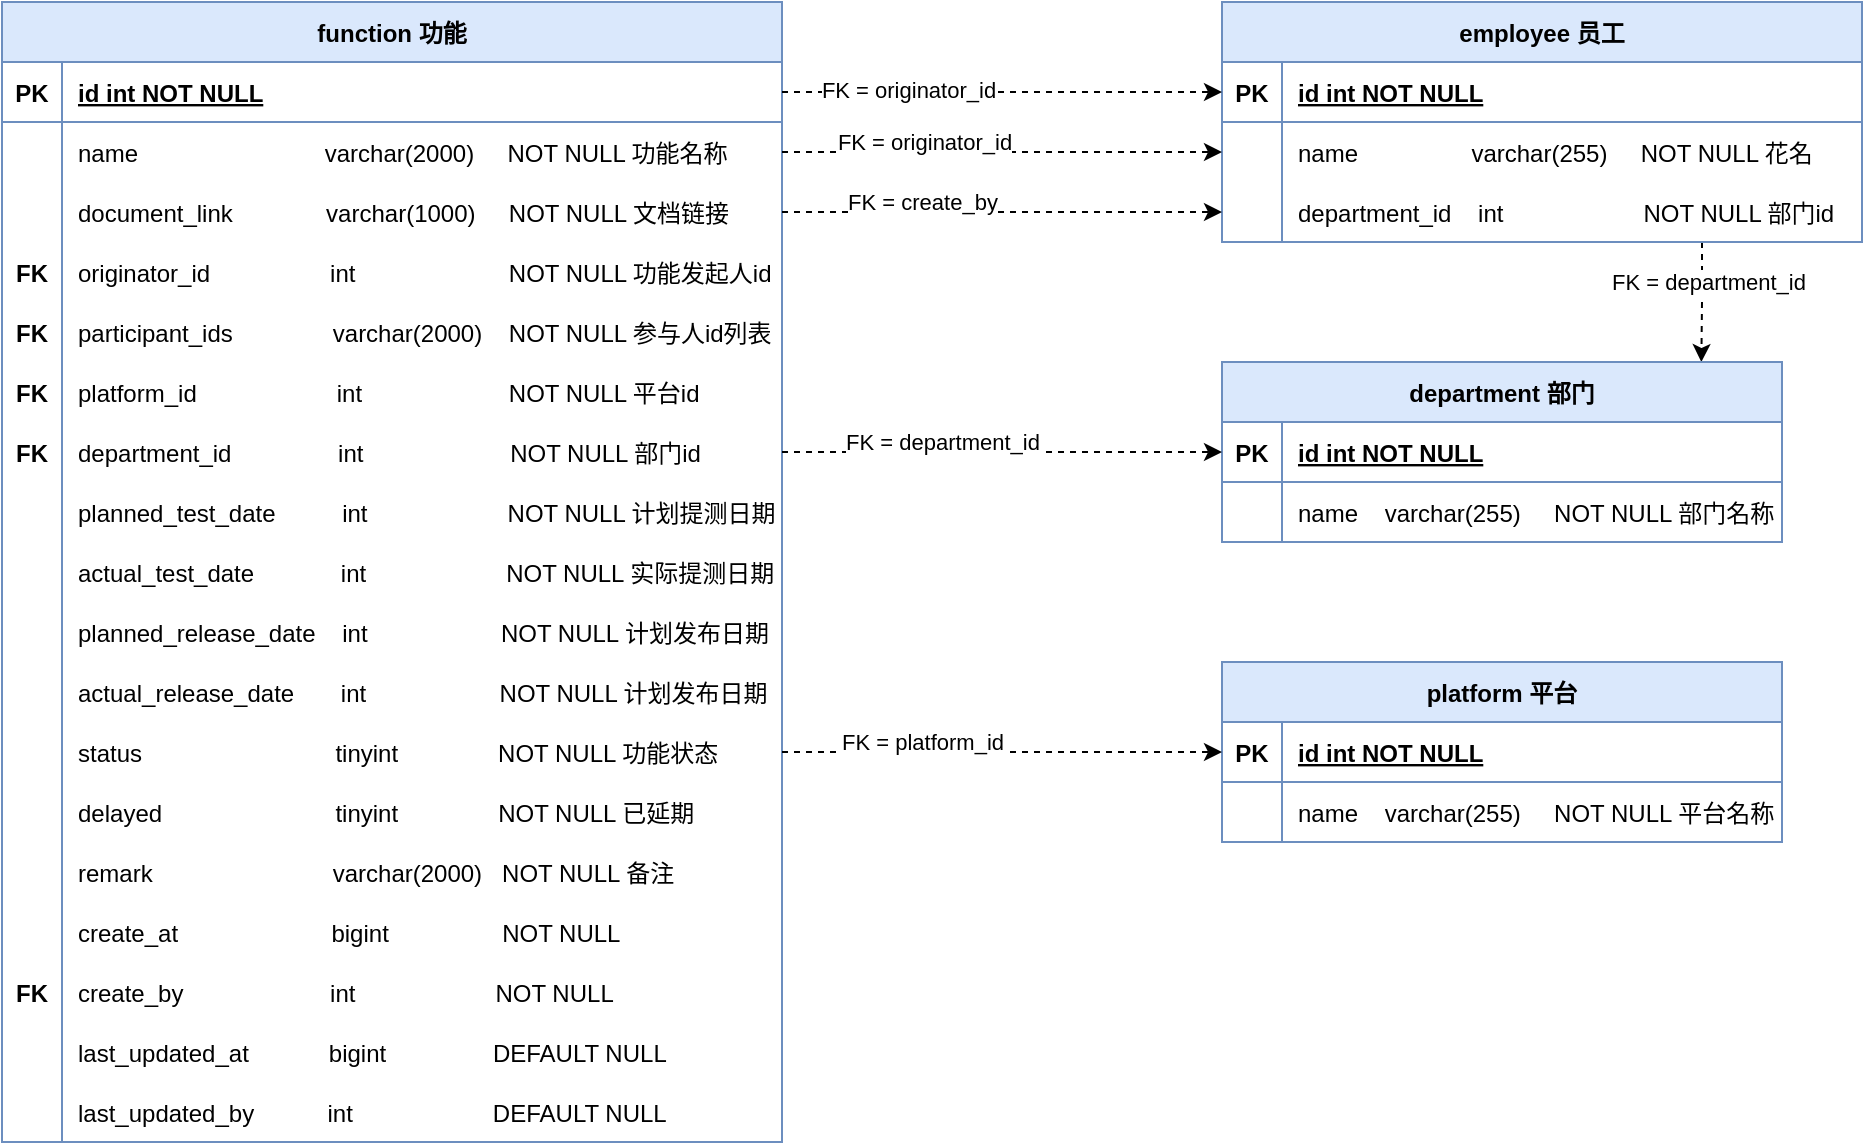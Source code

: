 <mxfile version="20.8.16" type="device"><diagram name="v1" id="4rOTHQyGrDfXc3cgDkhK"><mxGraphModel dx="1717" dy="1044" grid="1" gridSize="10" guides="1" tooltips="1" connect="1" arrows="1" fold="1" page="1" pageScale="1" pageWidth="2920" pageHeight="2900" math="0" shadow="0"><root><mxCell id="0"/><mxCell id="1" parent="0"/><mxCell id="JU8k0SOyY8SCE_aWe419-1" value="function 功能" style="shape=table;startSize=30;container=1;collapsible=1;childLayout=tableLayout;fixedRows=1;rowLines=0;fontStyle=1;align=center;resizeLast=1;fillColor=#dae8fc;strokeColor=#6c8ebf;" vertex="1" parent="1"><mxGeometry x="470" y="310" width="390" height="570" as="geometry"/></mxCell><mxCell id="JU8k0SOyY8SCE_aWe419-2" value="" style="shape=tableRow;horizontal=0;startSize=0;swimlaneHead=0;swimlaneBody=0;fillColor=none;collapsible=0;dropTarget=0;points=[[0,0.5],[1,0.5]];portConstraint=eastwest;strokeColor=inherit;top=0;left=0;right=0;bottom=1;" vertex="1" parent="JU8k0SOyY8SCE_aWe419-1"><mxGeometry y="30" width="390" height="30" as="geometry"/></mxCell><mxCell id="JU8k0SOyY8SCE_aWe419-3" value="PK" style="shape=partialRectangle;overflow=hidden;connectable=0;fillColor=none;strokeColor=inherit;top=0;left=0;bottom=0;right=0;fontStyle=1;" vertex="1" parent="JU8k0SOyY8SCE_aWe419-2"><mxGeometry width="30" height="30" as="geometry"><mxRectangle width="30" height="30" as="alternateBounds"/></mxGeometry></mxCell><mxCell id="JU8k0SOyY8SCE_aWe419-4" value="id int NOT NULL" style="shape=partialRectangle;overflow=hidden;connectable=0;fillColor=none;align=left;strokeColor=inherit;top=0;left=0;bottom=0;right=0;spacingLeft=6;fontStyle=5;" vertex="1" parent="JU8k0SOyY8SCE_aWe419-2"><mxGeometry x="30" width="360" height="30" as="geometry"><mxRectangle width="360" height="30" as="alternateBounds"/></mxGeometry></mxCell><mxCell id="JU8k0SOyY8SCE_aWe419-5" value="" style="shape=tableRow;horizontal=0;startSize=0;swimlaneHead=0;swimlaneBody=0;fillColor=none;collapsible=0;dropTarget=0;points=[[0,0.5],[1,0.5]];portConstraint=eastwest;strokeColor=inherit;top=0;left=0;right=0;bottom=0;" vertex="1" parent="JU8k0SOyY8SCE_aWe419-1"><mxGeometry y="60" width="390" height="30" as="geometry"/></mxCell><mxCell id="JU8k0SOyY8SCE_aWe419-6" value="" style="shape=partialRectangle;overflow=hidden;connectable=0;fillColor=none;strokeColor=inherit;top=0;left=0;bottom=0;right=0;" vertex="1" parent="JU8k0SOyY8SCE_aWe419-5"><mxGeometry width="30" height="30" as="geometry"><mxRectangle width="30" height="30" as="alternateBounds"/></mxGeometry></mxCell><mxCell id="JU8k0SOyY8SCE_aWe419-7" value="name                            varchar(2000)     NOT NULL 功能名称" style="shape=partialRectangle;overflow=hidden;connectable=0;fillColor=none;align=left;strokeColor=inherit;top=0;left=0;bottom=0;right=0;spacingLeft=6;" vertex="1" parent="JU8k0SOyY8SCE_aWe419-5"><mxGeometry x="30" width="360" height="30" as="geometry"><mxRectangle width="360" height="30" as="alternateBounds"/></mxGeometry></mxCell><mxCell id="JU8k0SOyY8SCE_aWe419-8" value="" style="shape=tableRow;horizontal=0;startSize=0;swimlaneHead=0;swimlaneBody=0;fillColor=none;collapsible=0;dropTarget=0;points=[[0,0.5],[1,0.5]];portConstraint=eastwest;strokeColor=inherit;top=0;left=0;right=0;bottom=0;" vertex="1" parent="JU8k0SOyY8SCE_aWe419-1"><mxGeometry y="90" width="390" height="30" as="geometry"/></mxCell><mxCell id="JU8k0SOyY8SCE_aWe419-9" value="" style="shape=partialRectangle;overflow=hidden;connectable=0;fillColor=none;strokeColor=inherit;top=0;left=0;bottom=0;right=0;" vertex="1" parent="JU8k0SOyY8SCE_aWe419-8"><mxGeometry width="30" height="30" as="geometry"><mxRectangle width="30" height="30" as="alternateBounds"/></mxGeometry></mxCell><mxCell id="JU8k0SOyY8SCE_aWe419-10" value="document_link              varchar(1000)     NOT NULL 文档链接" style="shape=partialRectangle;overflow=hidden;connectable=0;fillColor=none;align=left;strokeColor=inherit;top=0;left=0;bottom=0;right=0;spacingLeft=6;" vertex="1" parent="JU8k0SOyY8SCE_aWe419-8"><mxGeometry x="30" width="360" height="30" as="geometry"><mxRectangle width="360" height="30" as="alternateBounds"/></mxGeometry></mxCell><mxCell id="JU8k0SOyY8SCE_aWe419-11" value="" style="shape=tableRow;horizontal=0;startSize=0;swimlaneHead=0;swimlaneBody=0;fillColor=none;collapsible=0;dropTarget=0;points=[[0,0.5],[1,0.5]];portConstraint=eastwest;strokeColor=inherit;top=0;left=0;right=0;bottom=0;" vertex="1" parent="JU8k0SOyY8SCE_aWe419-1"><mxGeometry y="120" width="390" height="30" as="geometry"/></mxCell><mxCell id="JU8k0SOyY8SCE_aWe419-12" value="FK" style="shape=partialRectangle;overflow=hidden;connectable=0;fillColor=none;strokeColor=inherit;top=0;left=0;bottom=0;right=0;fontStyle=1" vertex="1" parent="JU8k0SOyY8SCE_aWe419-11"><mxGeometry width="30" height="30" as="geometry"><mxRectangle width="30" height="30" as="alternateBounds"/></mxGeometry></mxCell><mxCell id="JU8k0SOyY8SCE_aWe419-13" value="originator_id                  int                       NOT NULL 功能发起人id" style="shape=partialRectangle;overflow=hidden;connectable=0;fillColor=none;align=left;strokeColor=inherit;top=0;left=0;bottom=0;right=0;spacingLeft=6;" vertex="1" parent="JU8k0SOyY8SCE_aWe419-11"><mxGeometry x="30" width="360" height="30" as="geometry"><mxRectangle width="360" height="30" as="alternateBounds"/></mxGeometry></mxCell><mxCell id="JU8k0SOyY8SCE_aWe419-14" value="" style="shape=tableRow;horizontal=0;startSize=0;swimlaneHead=0;swimlaneBody=0;fillColor=none;collapsible=0;dropTarget=0;points=[[0,0.5],[1,0.5]];portConstraint=eastwest;strokeColor=inherit;top=0;left=0;right=0;bottom=0;" vertex="1" parent="JU8k0SOyY8SCE_aWe419-1"><mxGeometry y="150" width="390" height="30" as="geometry"/></mxCell><mxCell id="JU8k0SOyY8SCE_aWe419-15" value="FK" style="shape=partialRectangle;overflow=hidden;connectable=0;fillColor=none;strokeColor=inherit;top=0;left=0;bottom=0;right=0;fontStyle=1" vertex="1" parent="JU8k0SOyY8SCE_aWe419-14"><mxGeometry width="30" height="30" as="geometry"><mxRectangle width="30" height="30" as="alternateBounds"/></mxGeometry></mxCell><mxCell id="JU8k0SOyY8SCE_aWe419-16" value="participant_ids               varchar(2000)    NOT NULL 参与人id列表" style="shape=partialRectangle;overflow=hidden;connectable=0;fillColor=none;align=left;strokeColor=inherit;top=0;left=0;bottom=0;right=0;spacingLeft=6;" vertex="1" parent="JU8k0SOyY8SCE_aWe419-14"><mxGeometry x="30" width="360" height="30" as="geometry"><mxRectangle width="360" height="30" as="alternateBounds"/></mxGeometry></mxCell><mxCell id="JU8k0SOyY8SCE_aWe419-17" value="" style="shape=tableRow;horizontal=0;startSize=0;swimlaneHead=0;swimlaneBody=0;fillColor=none;collapsible=0;dropTarget=0;points=[[0,0.5],[1,0.5]];portConstraint=eastwest;strokeColor=inherit;top=0;left=0;right=0;bottom=0;" vertex="1" parent="JU8k0SOyY8SCE_aWe419-1"><mxGeometry y="180" width="390" height="30" as="geometry"/></mxCell><mxCell id="JU8k0SOyY8SCE_aWe419-18" value="FK" style="shape=partialRectangle;overflow=hidden;connectable=0;fillColor=none;strokeColor=inherit;top=0;left=0;bottom=0;right=0;fontStyle=1" vertex="1" parent="JU8k0SOyY8SCE_aWe419-17"><mxGeometry width="30" height="30" as="geometry"><mxRectangle width="30" height="30" as="alternateBounds"/></mxGeometry></mxCell><mxCell id="JU8k0SOyY8SCE_aWe419-19" value="platform_id                     int                      NOT NULL 平台id" style="shape=partialRectangle;overflow=hidden;connectable=0;fillColor=none;align=left;strokeColor=inherit;top=0;left=0;bottom=0;right=0;spacingLeft=6;" vertex="1" parent="JU8k0SOyY8SCE_aWe419-17"><mxGeometry x="30" width="360" height="30" as="geometry"><mxRectangle width="360" height="30" as="alternateBounds"/></mxGeometry></mxCell><mxCell id="JU8k0SOyY8SCE_aWe419-119" value="" style="shape=tableRow;horizontal=0;startSize=0;swimlaneHead=0;swimlaneBody=0;fillColor=none;collapsible=0;dropTarget=0;points=[[0,0.5],[1,0.5]];portConstraint=eastwest;strokeColor=inherit;top=0;left=0;right=0;bottom=0;" vertex="1" parent="JU8k0SOyY8SCE_aWe419-1"><mxGeometry y="210" width="390" height="30" as="geometry"/></mxCell><mxCell id="JU8k0SOyY8SCE_aWe419-120" value="FK" style="shape=partialRectangle;overflow=hidden;connectable=0;fillColor=none;strokeColor=inherit;top=0;left=0;bottom=0;right=0;fontStyle=1" vertex="1" parent="JU8k0SOyY8SCE_aWe419-119"><mxGeometry width="30" height="30" as="geometry"><mxRectangle width="30" height="30" as="alternateBounds"/></mxGeometry></mxCell><mxCell id="JU8k0SOyY8SCE_aWe419-121" value="department_id                int                      NOT NULL 部门id" style="shape=partialRectangle;overflow=hidden;connectable=0;fillColor=none;align=left;strokeColor=inherit;top=0;left=0;bottom=0;right=0;spacingLeft=6;" vertex="1" parent="JU8k0SOyY8SCE_aWe419-119"><mxGeometry x="30" width="360" height="30" as="geometry"><mxRectangle width="360" height="30" as="alternateBounds"/></mxGeometry></mxCell><mxCell id="JU8k0SOyY8SCE_aWe419-20" value="" style="shape=tableRow;horizontal=0;startSize=0;swimlaneHead=0;swimlaneBody=0;fillColor=none;collapsible=0;dropTarget=0;points=[[0,0.5],[1,0.5]];portConstraint=eastwest;strokeColor=inherit;top=0;left=0;right=0;bottom=0;" vertex="1" parent="JU8k0SOyY8SCE_aWe419-1"><mxGeometry y="240" width="390" height="30" as="geometry"/></mxCell><mxCell id="JU8k0SOyY8SCE_aWe419-21" value="" style="shape=partialRectangle;overflow=hidden;connectable=0;fillColor=none;strokeColor=inherit;top=0;left=0;bottom=0;right=0;" vertex="1" parent="JU8k0SOyY8SCE_aWe419-20"><mxGeometry width="30" height="30" as="geometry"><mxRectangle width="30" height="30" as="alternateBounds"/></mxGeometry></mxCell><mxCell id="JU8k0SOyY8SCE_aWe419-22" value="planned_test_date          int                     NOT NULL 计划提测日期" style="shape=partialRectangle;overflow=hidden;connectable=0;fillColor=none;align=left;strokeColor=inherit;top=0;left=0;bottom=0;right=0;spacingLeft=6;" vertex="1" parent="JU8k0SOyY8SCE_aWe419-20"><mxGeometry x="30" width="360" height="30" as="geometry"><mxRectangle width="360" height="30" as="alternateBounds"/></mxGeometry></mxCell><mxCell id="JU8k0SOyY8SCE_aWe419-23" value="" style="shape=tableRow;horizontal=0;startSize=0;swimlaneHead=0;swimlaneBody=0;fillColor=none;collapsible=0;dropTarget=0;points=[[0,0.5],[1,0.5]];portConstraint=eastwest;strokeColor=inherit;top=0;left=0;right=0;bottom=0;" vertex="1" parent="JU8k0SOyY8SCE_aWe419-1"><mxGeometry y="270" width="390" height="30" as="geometry"/></mxCell><mxCell id="JU8k0SOyY8SCE_aWe419-24" value="" style="shape=partialRectangle;overflow=hidden;connectable=0;fillColor=none;strokeColor=inherit;top=0;left=0;bottom=0;right=0;" vertex="1" parent="JU8k0SOyY8SCE_aWe419-23"><mxGeometry width="30" height="30" as="geometry"><mxRectangle width="30" height="30" as="alternateBounds"/></mxGeometry></mxCell><mxCell id="JU8k0SOyY8SCE_aWe419-25" value="actual_test_date             int                     NOT NULL 实际提测日期" style="shape=partialRectangle;overflow=hidden;connectable=0;fillColor=none;align=left;strokeColor=inherit;top=0;left=0;bottom=0;right=0;spacingLeft=6;" vertex="1" parent="JU8k0SOyY8SCE_aWe419-23"><mxGeometry x="30" width="360" height="30" as="geometry"><mxRectangle width="360" height="30" as="alternateBounds"/></mxGeometry></mxCell><mxCell id="JU8k0SOyY8SCE_aWe419-26" value="" style="shape=tableRow;horizontal=0;startSize=0;swimlaneHead=0;swimlaneBody=0;fillColor=none;collapsible=0;dropTarget=0;points=[[0,0.5],[1,0.5]];portConstraint=eastwest;strokeColor=inherit;top=0;left=0;right=0;bottom=0;" vertex="1" parent="JU8k0SOyY8SCE_aWe419-1"><mxGeometry y="300" width="390" height="30" as="geometry"/></mxCell><mxCell id="JU8k0SOyY8SCE_aWe419-27" value="" style="shape=partialRectangle;overflow=hidden;connectable=0;fillColor=none;strokeColor=inherit;top=0;left=0;bottom=0;right=0;" vertex="1" parent="JU8k0SOyY8SCE_aWe419-26"><mxGeometry width="30" height="30" as="geometry"><mxRectangle width="30" height="30" as="alternateBounds"/></mxGeometry></mxCell><mxCell id="JU8k0SOyY8SCE_aWe419-28" value="planned_release_date    int                    NOT NULL 计划发布日期" style="shape=partialRectangle;overflow=hidden;connectable=0;fillColor=none;align=left;strokeColor=inherit;top=0;left=0;bottom=0;right=0;spacingLeft=6;" vertex="1" parent="JU8k0SOyY8SCE_aWe419-26"><mxGeometry x="30" width="360" height="30" as="geometry"><mxRectangle width="360" height="30" as="alternateBounds"/></mxGeometry></mxCell><mxCell id="JU8k0SOyY8SCE_aWe419-29" value="" style="shape=tableRow;horizontal=0;startSize=0;swimlaneHead=0;swimlaneBody=0;fillColor=none;collapsible=0;dropTarget=0;points=[[0,0.5],[1,0.5]];portConstraint=eastwest;strokeColor=inherit;top=0;left=0;right=0;bottom=0;" vertex="1" parent="JU8k0SOyY8SCE_aWe419-1"><mxGeometry y="330" width="390" height="30" as="geometry"/></mxCell><mxCell id="JU8k0SOyY8SCE_aWe419-30" value="" style="shape=partialRectangle;overflow=hidden;connectable=0;fillColor=none;strokeColor=inherit;top=0;left=0;bottom=0;right=0;" vertex="1" parent="JU8k0SOyY8SCE_aWe419-29"><mxGeometry width="30" height="30" as="geometry"><mxRectangle width="30" height="30" as="alternateBounds"/></mxGeometry></mxCell><mxCell id="JU8k0SOyY8SCE_aWe419-31" value="actual_release_date       int                    NOT NULL 计划发布日期" style="shape=partialRectangle;overflow=hidden;connectable=0;fillColor=none;align=left;strokeColor=inherit;top=0;left=0;bottom=0;right=0;spacingLeft=6;" vertex="1" parent="JU8k0SOyY8SCE_aWe419-29"><mxGeometry x="30" width="360" height="30" as="geometry"><mxRectangle width="360" height="30" as="alternateBounds"/></mxGeometry></mxCell><mxCell id="JU8k0SOyY8SCE_aWe419-32" value="" style="shape=tableRow;horizontal=0;startSize=0;swimlaneHead=0;swimlaneBody=0;fillColor=none;collapsible=0;dropTarget=0;points=[[0,0.5],[1,0.5]];portConstraint=eastwest;strokeColor=inherit;top=0;left=0;right=0;bottom=0;" vertex="1" parent="JU8k0SOyY8SCE_aWe419-1"><mxGeometry y="360" width="390" height="30" as="geometry"/></mxCell><mxCell id="JU8k0SOyY8SCE_aWe419-33" value="" style="shape=partialRectangle;overflow=hidden;connectable=0;fillColor=none;strokeColor=inherit;top=0;left=0;bottom=0;right=0;" vertex="1" parent="JU8k0SOyY8SCE_aWe419-32"><mxGeometry width="30" height="30" as="geometry"><mxRectangle width="30" height="30" as="alternateBounds"/></mxGeometry></mxCell><mxCell id="JU8k0SOyY8SCE_aWe419-34" value="status                             tinyint               NOT NULL 功能状态" style="shape=partialRectangle;overflow=hidden;connectable=0;fillColor=none;align=left;strokeColor=inherit;top=0;left=0;bottom=0;right=0;spacingLeft=6;" vertex="1" parent="JU8k0SOyY8SCE_aWe419-32"><mxGeometry x="30" width="360" height="30" as="geometry"><mxRectangle width="360" height="30" as="alternateBounds"/></mxGeometry></mxCell><mxCell id="JU8k0SOyY8SCE_aWe419-35" value="" style="shape=tableRow;horizontal=0;startSize=0;swimlaneHead=0;swimlaneBody=0;fillColor=none;collapsible=0;dropTarget=0;points=[[0,0.5],[1,0.5]];portConstraint=eastwest;strokeColor=inherit;top=0;left=0;right=0;bottom=0;" vertex="1" parent="JU8k0SOyY8SCE_aWe419-1"><mxGeometry y="390" width="390" height="30" as="geometry"/></mxCell><mxCell id="JU8k0SOyY8SCE_aWe419-36" value="" style="shape=partialRectangle;overflow=hidden;connectable=0;fillColor=none;strokeColor=inherit;top=0;left=0;bottom=0;right=0;" vertex="1" parent="JU8k0SOyY8SCE_aWe419-35"><mxGeometry width="30" height="30" as="geometry"><mxRectangle width="30" height="30" as="alternateBounds"/></mxGeometry></mxCell><mxCell id="JU8k0SOyY8SCE_aWe419-37" value="delayed                          tinyint               NOT NULL 已延期" style="shape=partialRectangle;overflow=hidden;connectable=0;fillColor=none;align=left;strokeColor=inherit;top=0;left=0;bottom=0;right=0;spacingLeft=6;" vertex="1" parent="JU8k0SOyY8SCE_aWe419-35"><mxGeometry x="30" width="360" height="30" as="geometry"><mxRectangle width="360" height="30" as="alternateBounds"/></mxGeometry></mxCell><mxCell id="JU8k0SOyY8SCE_aWe419-38" value="" style="shape=tableRow;horizontal=0;startSize=0;swimlaneHead=0;swimlaneBody=0;fillColor=none;collapsible=0;dropTarget=0;points=[[0,0.5],[1,0.5]];portConstraint=eastwest;strokeColor=inherit;top=0;left=0;right=0;bottom=0;" vertex="1" parent="JU8k0SOyY8SCE_aWe419-1"><mxGeometry y="420" width="390" height="30" as="geometry"/></mxCell><mxCell id="JU8k0SOyY8SCE_aWe419-39" value="" style="shape=partialRectangle;overflow=hidden;connectable=0;fillColor=none;strokeColor=inherit;top=0;left=0;bottom=0;right=0;" vertex="1" parent="JU8k0SOyY8SCE_aWe419-38"><mxGeometry width="30" height="30" as="geometry"><mxRectangle width="30" height="30" as="alternateBounds"/></mxGeometry></mxCell><mxCell id="JU8k0SOyY8SCE_aWe419-40" value="remark                           varchar(2000)   NOT NULL 备注" style="shape=partialRectangle;overflow=hidden;connectable=0;fillColor=none;align=left;strokeColor=inherit;top=0;left=0;bottom=0;right=0;spacingLeft=6;" vertex="1" parent="JU8k0SOyY8SCE_aWe419-38"><mxGeometry x="30" width="360" height="30" as="geometry"><mxRectangle width="360" height="30" as="alternateBounds"/></mxGeometry></mxCell><mxCell id="JU8k0SOyY8SCE_aWe419-41" value="" style="shape=tableRow;horizontal=0;startSize=0;swimlaneHead=0;swimlaneBody=0;fillColor=none;collapsible=0;dropTarget=0;points=[[0,0.5],[1,0.5]];portConstraint=eastwest;strokeColor=inherit;top=0;left=0;right=0;bottom=0;" vertex="1" parent="JU8k0SOyY8SCE_aWe419-1"><mxGeometry y="450" width="390" height="30" as="geometry"/></mxCell><mxCell id="JU8k0SOyY8SCE_aWe419-42" value="" style="shape=partialRectangle;overflow=hidden;connectable=0;fillColor=none;strokeColor=inherit;top=0;left=0;bottom=0;right=0;" vertex="1" parent="JU8k0SOyY8SCE_aWe419-41"><mxGeometry width="30" height="30" as="geometry"><mxRectangle width="30" height="30" as="alternateBounds"/></mxGeometry></mxCell><mxCell id="JU8k0SOyY8SCE_aWe419-43" value="create_at                       bigint                 NOT NULL" style="shape=partialRectangle;overflow=hidden;connectable=0;fillColor=none;align=left;strokeColor=inherit;top=0;left=0;bottom=0;right=0;spacingLeft=6;" vertex="1" parent="JU8k0SOyY8SCE_aWe419-41"><mxGeometry x="30" width="360" height="30" as="geometry"><mxRectangle width="360" height="30" as="alternateBounds"/></mxGeometry></mxCell><mxCell id="JU8k0SOyY8SCE_aWe419-44" value="" style="shape=tableRow;horizontal=0;startSize=0;swimlaneHead=0;swimlaneBody=0;fillColor=none;collapsible=0;dropTarget=0;points=[[0,0.5],[1,0.5]];portConstraint=eastwest;strokeColor=inherit;top=0;left=0;right=0;bottom=0;" vertex="1" parent="JU8k0SOyY8SCE_aWe419-1"><mxGeometry y="480" width="390" height="30" as="geometry"/></mxCell><mxCell id="JU8k0SOyY8SCE_aWe419-45" value="FK" style="shape=partialRectangle;overflow=hidden;connectable=0;fillColor=none;strokeColor=inherit;top=0;left=0;bottom=0;right=0;fontStyle=1" vertex="1" parent="JU8k0SOyY8SCE_aWe419-44"><mxGeometry width="30" height="30" as="geometry"><mxRectangle width="30" height="30" as="alternateBounds"/></mxGeometry></mxCell><mxCell id="JU8k0SOyY8SCE_aWe419-46" value="create_by                      int                     NOT NULL" style="shape=partialRectangle;overflow=hidden;connectable=0;fillColor=none;align=left;strokeColor=inherit;top=0;left=0;bottom=0;right=0;spacingLeft=6;" vertex="1" parent="JU8k0SOyY8SCE_aWe419-44"><mxGeometry x="30" width="360" height="30" as="geometry"><mxRectangle width="360" height="30" as="alternateBounds"/></mxGeometry></mxCell><mxCell id="JU8k0SOyY8SCE_aWe419-47" value="" style="shape=tableRow;horizontal=0;startSize=0;swimlaneHead=0;swimlaneBody=0;fillColor=none;collapsible=0;dropTarget=0;points=[[0,0.5],[1,0.5]];portConstraint=eastwest;strokeColor=inherit;top=0;left=0;right=0;bottom=0;" vertex="1" parent="JU8k0SOyY8SCE_aWe419-1"><mxGeometry y="510" width="390" height="30" as="geometry"/></mxCell><mxCell id="JU8k0SOyY8SCE_aWe419-48" value="" style="shape=partialRectangle;overflow=hidden;connectable=0;fillColor=none;strokeColor=inherit;top=0;left=0;bottom=0;right=0;" vertex="1" parent="JU8k0SOyY8SCE_aWe419-47"><mxGeometry width="30" height="30" as="geometry"><mxRectangle width="30" height="30" as="alternateBounds"/></mxGeometry></mxCell><mxCell id="JU8k0SOyY8SCE_aWe419-49" value="last_updated_at            bigint                DEFAULT NULL" style="shape=partialRectangle;overflow=hidden;connectable=0;fillColor=none;align=left;strokeColor=inherit;top=0;left=0;bottom=0;right=0;spacingLeft=6;" vertex="1" parent="JU8k0SOyY8SCE_aWe419-47"><mxGeometry x="30" width="360" height="30" as="geometry"><mxRectangle width="360" height="30" as="alternateBounds"/></mxGeometry></mxCell><mxCell id="JU8k0SOyY8SCE_aWe419-50" value="" style="shape=tableRow;horizontal=0;startSize=0;swimlaneHead=0;swimlaneBody=0;fillColor=none;collapsible=0;dropTarget=0;points=[[0,0.5],[1,0.5]];portConstraint=eastwest;strokeColor=inherit;top=0;left=0;right=0;bottom=0;" vertex="1" parent="JU8k0SOyY8SCE_aWe419-1"><mxGeometry y="540" width="390" height="30" as="geometry"/></mxCell><mxCell id="JU8k0SOyY8SCE_aWe419-51" value="" style="shape=partialRectangle;overflow=hidden;connectable=0;fillColor=none;strokeColor=inherit;top=0;left=0;bottom=0;right=0;" vertex="1" parent="JU8k0SOyY8SCE_aWe419-50"><mxGeometry width="30" height="30" as="geometry"><mxRectangle width="30" height="30" as="alternateBounds"/></mxGeometry></mxCell><mxCell id="JU8k0SOyY8SCE_aWe419-52" value="last_updated_by           int                     DEFAULT NULL" style="shape=partialRectangle;overflow=hidden;connectable=0;fillColor=none;align=left;strokeColor=inherit;top=0;left=0;bottom=0;right=0;spacingLeft=6;" vertex="1" parent="JU8k0SOyY8SCE_aWe419-50"><mxGeometry x="30" width="360" height="30" as="geometry"><mxRectangle width="360" height="30" as="alternateBounds"/></mxGeometry></mxCell><mxCell id="JU8k0SOyY8SCE_aWe419-138" style="edgeStyle=orthogonalEdgeStyle;rounded=0;orthogonalLoop=1;jettySize=auto;html=1;exitX=0.75;exitY=1;exitDx=0;exitDy=0;entryX=0.856;entryY=0;entryDx=0;entryDy=0;entryPerimeter=0;dashed=1;" edge="1" parent="1" source="JU8k0SOyY8SCE_aWe419-53" target="JU8k0SOyY8SCE_aWe419-105"><mxGeometry relative="1" as="geometry"/></mxCell><mxCell id="JU8k0SOyY8SCE_aWe419-139" value="FK = department_id" style="edgeLabel;html=1;align=center;verticalAlign=middle;resizable=0;points=[];" vertex="1" connectable="0" parent="JU8k0SOyY8SCE_aWe419-138"><mxGeometry x="-0.332" y="3" relative="1" as="geometry"><mxPoint as="offset"/></mxGeometry></mxCell><mxCell id="JU8k0SOyY8SCE_aWe419-53" value="employee 员工" style="shape=table;startSize=30;container=1;collapsible=1;childLayout=tableLayout;fixedRows=1;rowLines=0;fontStyle=1;align=center;resizeLast=1;fillColor=#dae8fc;strokeColor=#6c8ebf;" vertex="1" parent="1"><mxGeometry x="1080" y="310" width="320" height="120" as="geometry"/></mxCell><mxCell id="JU8k0SOyY8SCE_aWe419-54" value="" style="shape=tableRow;horizontal=0;startSize=0;swimlaneHead=0;swimlaneBody=0;fillColor=none;collapsible=0;dropTarget=0;points=[[0,0.5],[1,0.5]];portConstraint=eastwest;strokeColor=inherit;top=0;left=0;right=0;bottom=1;" vertex="1" parent="JU8k0SOyY8SCE_aWe419-53"><mxGeometry y="30" width="320" height="30" as="geometry"/></mxCell><mxCell id="JU8k0SOyY8SCE_aWe419-55" value="PK" style="shape=partialRectangle;overflow=hidden;connectable=0;fillColor=none;strokeColor=inherit;top=0;left=0;bottom=0;right=0;fontStyle=1;" vertex="1" parent="JU8k0SOyY8SCE_aWe419-54"><mxGeometry width="30" height="30" as="geometry"><mxRectangle width="30" height="30" as="alternateBounds"/></mxGeometry></mxCell><mxCell id="JU8k0SOyY8SCE_aWe419-56" value="id int NOT NULL" style="shape=partialRectangle;overflow=hidden;connectable=0;fillColor=none;align=left;strokeColor=inherit;top=0;left=0;bottom=0;right=0;spacingLeft=6;fontStyle=5;" vertex="1" parent="JU8k0SOyY8SCE_aWe419-54"><mxGeometry x="30" width="290" height="30" as="geometry"><mxRectangle width="290" height="30" as="alternateBounds"/></mxGeometry></mxCell><mxCell id="JU8k0SOyY8SCE_aWe419-57" value="" style="shape=tableRow;horizontal=0;startSize=0;swimlaneHead=0;swimlaneBody=0;fillColor=none;collapsible=0;dropTarget=0;points=[[0,0.5],[1,0.5]];portConstraint=eastwest;strokeColor=inherit;top=0;left=0;right=0;bottom=0;" vertex="1" parent="JU8k0SOyY8SCE_aWe419-53"><mxGeometry y="60" width="320" height="30" as="geometry"/></mxCell><mxCell id="JU8k0SOyY8SCE_aWe419-58" value="" style="shape=partialRectangle;overflow=hidden;connectable=0;fillColor=none;strokeColor=inherit;top=0;left=0;bottom=0;right=0;" vertex="1" parent="JU8k0SOyY8SCE_aWe419-57"><mxGeometry width="30" height="30" as="geometry"><mxRectangle width="30" height="30" as="alternateBounds"/></mxGeometry></mxCell><mxCell id="JU8k0SOyY8SCE_aWe419-59" value="name                 varchar(255)     NOT NULL 花名" style="shape=partialRectangle;overflow=hidden;connectable=0;fillColor=none;align=left;strokeColor=inherit;top=0;left=0;bottom=0;right=0;spacingLeft=6;" vertex="1" parent="JU8k0SOyY8SCE_aWe419-57"><mxGeometry x="30" width="290" height="30" as="geometry"><mxRectangle width="290" height="30" as="alternateBounds"/></mxGeometry></mxCell><mxCell id="JU8k0SOyY8SCE_aWe419-122" value="" style="shape=tableRow;horizontal=0;startSize=0;swimlaneHead=0;swimlaneBody=0;fillColor=none;collapsible=0;dropTarget=0;points=[[0,0.5],[1,0.5]];portConstraint=eastwest;strokeColor=inherit;top=0;left=0;right=0;bottom=0;" vertex="1" parent="JU8k0SOyY8SCE_aWe419-53"><mxGeometry y="90" width="320" height="30" as="geometry"/></mxCell><mxCell id="JU8k0SOyY8SCE_aWe419-123" value="" style="shape=partialRectangle;overflow=hidden;connectable=0;fillColor=none;strokeColor=inherit;top=0;left=0;bottom=0;right=0;" vertex="1" parent="JU8k0SOyY8SCE_aWe419-122"><mxGeometry width="30" height="30" as="geometry"><mxRectangle width="30" height="30" as="alternateBounds"/></mxGeometry></mxCell><mxCell id="JU8k0SOyY8SCE_aWe419-124" value="department_id    int                     NOT NULL 部门id" style="shape=partialRectangle;overflow=hidden;connectable=0;fillColor=none;align=left;strokeColor=inherit;top=0;left=0;bottom=0;right=0;spacingLeft=6;" vertex="1" parent="JU8k0SOyY8SCE_aWe419-122"><mxGeometry x="30" width="290" height="30" as="geometry"><mxRectangle width="290" height="30" as="alternateBounds"/></mxGeometry></mxCell><mxCell id="JU8k0SOyY8SCE_aWe419-105" value="department 部门" style="shape=table;startSize=30;container=1;collapsible=1;childLayout=tableLayout;fixedRows=1;rowLines=0;fontStyle=1;align=center;resizeLast=1;fillColor=#dae8fc;strokeColor=#6c8ebf;" vertex="1" parent="1"><mxGeometry x="1080" y="490" width="280" height="90" as="geometry"/></mxCell><mxCell id="JU8k0SOyY8SCE_aWe419-106" value="" style="shape=tableRow;horizontal=0;startSize=0;swimlaneHead=0;swimlaneBody=0;fillColor=none;collapsible=0;dropTarget=0;points=[[0,0.5],[1,0.5]];portConstraint=eastwest;strokeColor=inherit;top=0;left=0;right=0;bottom=1;" vertex="1" parent="JU8k0SOyY8SCE_aWe419-105"><mxGeometry y="30" width="280" height="30" as="geometry"/></mxCell><mxCell id="JU8k0SOyY8SCE_aWe419-107" value="PK" style="shape=partialRectangle;overflow=hidden;connectable=0;fillColor=none;strokeColor=inherit;top=0;left=0;bottom=0;right=0;fontStyle=1;" vertex="1" parent="JU8k0SOyY8SCE_aWe419-106"><mxGeometry width="30" height="30" as="geometry"><mxRectangle width="30" height="30" as="alternateBounds"/></mxGeometry></mxCell><mxCell id="JU8k0SOyY8SCE_aWe419-108" value="id int NOT NULL" style="shape=partialRectangle;overflow=hidden;connectable=0;fillColor=none;align=left;strokeColor=inherit;top=0;left=0;bottom=0;right=0;spacingLeft=6;fontStyle=5;" vertex="1" parent="JU8k0SOyY8SCE_aWe419-106"><mxGeometry x="30" width="250" height="30" as="geometry"><mxRectangle width="250" height="30" as="alternateBounds"/></mxGeometry></mxCell><mxCell id="JU8k0SOyY8SCE_aWe419-109" value="" style="shape=tableRow;horizontal=0;startSize=0;swimlaneHead=0;swimlaneBody=0;fillColor=none;collapsible=0;dropTarget=0;points=[[0,0.5],[1,0.5]];portConstraint=eastwest;strokeColor=inherit;top=0;left=0;right=0;bottom=0;" vertex="1" parent="JU8k0SOyY8SCE_aWe419-105"><mxGeometry y="60" width="280" height="30" as="geometry"/></mxCell><mxCell id="JU8k0SOyY8SCE_aWe419-110" value="" style="shape=partialRectangle;overflow=hidden;connectable=0;fillColor=none;strokeColor=inherit;top=0;left=0;bottom=0;right=0;" vertex="1" parent="JU8k0SOyY8SCE_aWe419-109"><mxGeometry width="30" height="30" as="geometry"><mxRectangle width="30" height="30" as="alternateBounds"/></mxGeometry></mxCell><mxCell id="JU8k0SOyY8SCE_aWe419-111" value="name    varchar(255)     NOT NULL 部门名称" style="shape=partialRectangle;overflow=hidden;connectable=0;fillColor=none;align=left;strokeColor=inherit;top=0;left=0;bottom=0;right=0;spacingLeft=6;" vertex="1" parent="JU8k0SOyY8SCE_aWe419-109"><mxGeometry x="30" width="250" height="30" as="geometry"><mxRectangle width="250" height="30" as="alternateBounds"/></mxGeometry></mxCell><mxCell id="JU8k0SOyY8SCE_aWe419-112" value="platform 平台" style="shape=table;startSize=30;container=1;collapsible=1;childLayout=tableLayout;fixedRows=1;rowLines=0;fontStyle=1;align=center;resizeLast=1;fillColor=#dae8fc;strokeColor=#6c8ebf;" vertex="1" parent="1"><mxGeometry x="1080" y="640" width="280" height="90" as="geometry"/></mxCell><mxCell id="JU8k0SOyY8SCE_aWe419-113" value="" style="shape=tableRow;horizontal=0;startSize=0;swimlaneHead=0;swimlaneBody=0;fillColor=none;collapsible=0;dropTarget=0;points=[[0,0.5],[1,0.5]];portConstraint=eastwest;strokeColor=inherit;top=0;left=0;right=0;bottom=1;" vertex="1" parent="JU8k0SOyY8SCE_aWe419-112"><mxGeometry y="30" width="280" height="30" as="geometry"/></mxCell><mxCell id="JU8k0SOyY8SCE_aWe419-114" value="PK" style="shape=partialRectangle;overflow=hidden;connectable=0;fillColor=none;strokeColor=inherit;top=0;left=0;bottom=0;right=0;fontStyle=1;" vertex="1" parent="JU8k0SOyY8SCE_aWe419-113"><mxGeometry width="30" height="30" as="geometry"><mxRectangle width="30" height="30" as="alternateBounds"/></mxGeometry></mxCell><mxCell id="JU8k0SOyY8SCE_aWe419-115" value="id int NOT NULL" style="shape=partialRectangle;overflow=hidden;connectable=0;fillColor=none;align=left;strokeColor=inherit;top=0;left=0;bottom=0;right=0;spacingLeft=6;fontStyle=5;" vertex="1" parent="JU8k0SOyY8SCE_aWe419-113"><mxGeometry x="30" width="250" height="30" as="geometry"><mxRectangle width="250" height="30" as="alternateBounds"/></mxGeometry></mxCell><mxCell id="JU8k0SOyY8SCE_aWe419-116" value="" style="shape=tableRow;horizontal=0;startSize=0;swimlaneHead=0;swimlaneBody=0;fillColor=none;collapsible=0;dropTarget=0;points=[[0,0.5],[1,0.5]];portConstraint=eastwest;strokeColor=inherit;top=0;left=0;right=0;bottom=0;" vertex="1" parent="JU8k0SOyY8SCE_aWe419-112"><mxGeometry y="60" width="280" height="30" as="geometry"/></mxCell><mxCell id="JU8k0SOyY8SCE_aWe419-117" value="" style="shape=partialRectangle;overflow=hidden;connectable=0;fillColor=none;strokeColor=inherit;top=0;left=0;bottom=0;right=0;" vertex="1" parent="JU8k0SOyY8SCE_aWe419-116"><mxGeometry width="30" height="30" as="geometry"><mxRectangle width="30" height="30" as="alternateBounds"/></mxGeometry></mxCell><mxCell id="JU8k0SOyY8SCE_aWe419-118" value="name    varchar(255)     NOT NULL 平台名称" style="shape=partialRectangle;overflow=hidden;connectable=0;fillColor=none;align=left;strokeColor=inherit;top=0;left=0;bottom=0;right=0;spacingLeft=6;" vertex="1" parent="JU8k0SOyY8SCE_aWe419-116"><mxGeometry x="30" width="250" height="30" as="geometry"><mxRectangle width="250" height="30" as="alternateBounds"/></mxGeometry></mxCell><mxCell id="JU8k0SOyY8SCE_aWe419-125" style="edgeStyle=orthogonalEdgeStyle;rounded=0;orthogonalLoop=1;jettySize=auto;html=1;entryX=0;entryY=0.5;entryDx=0;entryDy=0;dashed=1;" edge="1" parent="1" source="JU8k0SOyY8SCE_aWe419-5" target="JU8k0SOyY8SCE_aWe419-57"><mxGeometry relative="1" as="geometry"><mxPoint x="1040" y="385" as="targetPoint"/></mxGeometry></mxCell><mxCell id="JU8k0SOyY8SCE_aWe419-130" value="FK = originator_id" style="edgeLabel;html=1;align=center;verticalAlign=middle;resizable=0;points=[];" vertex="1" connectable="0" parent="JU8k0SOyY8SCE_aWe419-125"><mxGeometry x="-0.648" y="3" relative="1" as="geometry"><mxPoint x="32" y="-2" as="offset"/></mxGeometry></mxCell><mxCell id="JU8k0SOyY8SCE_aWe419-126" style="edgeStyle=orthogonalEdgeStyle;rounded=0;orthogonalLoop=1;jettySize=auto;html=1;entryX=0;entryY=0.5;entryDx=0;entryDy=0;dashed=1;" edge="1" parent="1" source="JU8k0SOyY8SCE_aWe419-8" target="JU8k0SOyY8SCE_aWe419-122"><mxGeometry relative="1" as="geometry"/></mxCell><mxCell id="JU8k0SOyY8SCE_aWe419-131" value="FK = create_by" style="edgeLabel;html=1;align=center;verticalAlign=middle;resizable=0;points=[];" vertex="1" connectable="0" parent="JU8k0SOyY8SCE_aWe419-126"><mxGeometry x="-0.638" y="2" relative="1" as="geometry"><mxPoint x="30" y="-3" as="offset"/></mxGeometry></mxCell><mxCell id="JU8k0SOyY8SCE_aWe419-127" style="edgeStyle=orthogonalEdgeStyle;rounded=0;orthogonalLoop=1;jettySize=auto;html=1;exitX=1;exitY=0.5;exitDx=0;exitDy=0;dashed=1;" edge="1" parent="1" source="JU8k0SOyY8SCE_aWe419-2" target="JU8k0SOyY8SCE_aWe419-54"><mxGeometry relative="1" as="geometry"/></mxCell><mxCell id="JU8k0SOyY8SCE_aWe419-128" value="FK = originator_id" style="edgeLabel;html=1;align=center;verticalAlign=middle;resizable=0;points=[];" vertex="1" connectable="0" parent="JU8k0SOyY8SCE_aWe419-127"><mxGeometry x="-0.43" y="1" relative="1" as="geometry"><mxPoint as="offset"/></mxGeometry></mxCell><mxCell id="JU8k0SOyY8SCE_aWe419-132" style="edgeStyle=orthogonalEdgeStyle;rounded=0;orthogonalLoop=1;jettySize=auto;html=1;entryX=0;entryY=0.5;entryDx=0;entryDy=0;dashed=1;exitX=1;exitY=0.5;exitDx=0;exitDy=0;" edge="1" parent="1" source="JU8k0SOyY8SCE_aWe419-32" target="JU8k0SOyY8SCE_aWe419-113"><mxGeometry relative="1" as="geometry"/></mxCell><mxCell id="JU8k0SOyY8SCE_aWe419-135" value="FK = platform_id" style="edgeLabel;html=1;align=center;verticalAlign=middle;resizable=0;points=[];" vertex="1" connectable="0" parent="JU8k0SOyY8SCE_aWe419-132"><mxGeometry x="-0.583" y="1" relative="1" as="geometry"><mxPoint x="24" y="-4" as="offset"/></mxGeometry></mxCell><mxCell id="JU8k0SOyY8SCE_aWe419-134" style="edgeStyle=orthogonalEdgeStyle;rounded=0;orthogonalLoop=1;jettySize=auto;html=1;entryX=0;entryY=0.5;entryDx=0;entryDy=0;dashed=1;exitX=1;exitY=0.5;exitDx=0;exitDy=0;" edge="1" parent="1" source="JU8k0SOyY8SCE_aWe419-119" target="JU8k0SOyY8SCE_aWe419-106"><mxGeometry relative="1" as="geometry"/></mxCell><mxCell id="JU8k0SOyY8SCE_aWe419-136" value="FK = department_id" style="edgeLabel;html=1;align=center;verticalAlign=middle;resizable=0;points=[];" vertex="1" connectable="0" parent="JU8k0SOyY8SCE_aWe419-134"><mxGeometry x="-0.416" y="1" relative="1" as="geometry"><mxPoint x="16" y="-4" as="offset"/></mxGeometry></mxCell></root></mxGraphModel></diagram></mxfile>